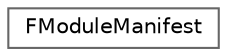 digraph "Graphical Class Hierarchy"
{
 // INTERACTIVE_SVG=YES
 // LATEX_PDF_SIZE
  bgcolor="transparent";
  edge [fontname=Helvetica,fontsize=10,labelfontname=Helvetica,labelfontsize=10];
  node [fontname=Helvetica,fontsize=10,shape=box,height=0.2,width=0.4];
  rankdir="LR";
  Node0 [id="Node000000",label="FModuleManifest",height=0.2,width=0.4,color="grey40", fillcolor="white", style="filled",URL="$db/dcd/classFModuleManifest.html",tooltip="Stores a record of a built target, with all metadata that other tools may need to know about the buil..."];
}
